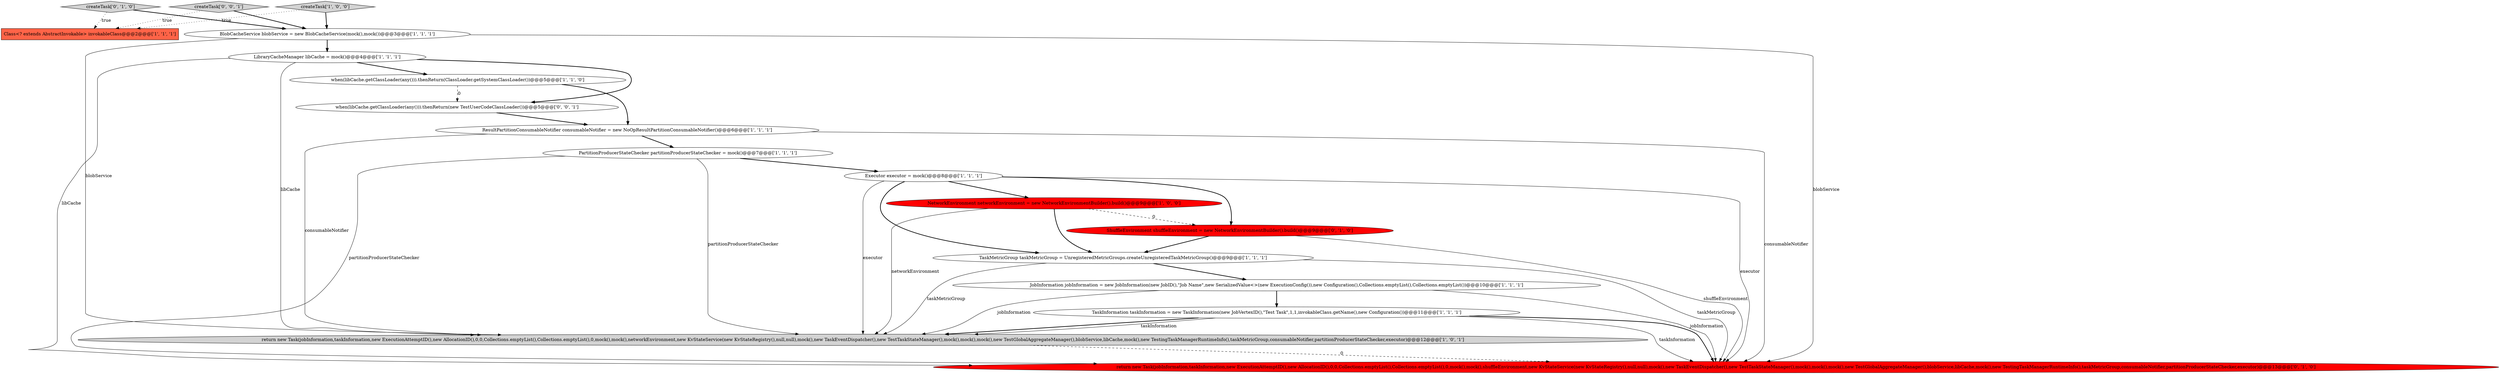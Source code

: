 digraph {
4 [style = filled, label = "JobInformation jobInformation = new JobInformation(new JobID(),\"Job Name\",new SerializedValue<>(new ExecutionConfig()),new Configuration(),Collections.emptyList(),Collections.emptyList())@@@10@@@['1', '1', '1']", fillcolor = white, shape = ellipse image = "AAA0AAABBB1BBB"];
5 [style = filled, label = "LibraryCacheManager libCache = mock()@@@4@@@['1', '1', '1']", fillcolor = white, shape = ellipse image = "AAA0AAABBB1BBB"];
3 [style = filled, label = "TaskInformation taskInformation = new TaskInformation(new JobVertexID(),\"Test Task\",1,1,invokableClass.getName(),new Configuration())@@@11@@@['1', '1', '1']", fillcolor = white, shape = ellipse image = "AAA0AAABBB1BBB"];
1 [style = filled, label = "TaskMetricGroup taskMetricGroup = UnregisteredMetricGroups.createUnregisteredTaskMetricGroup()@@@9@@@['1', '1', '1']", fillcolor = white, shape = ellipse image = "AAA0AAABBB1BBB"];
12 [style = filled, label = "NetworkEnvironment networkEnvironment = new NetworkEnvironmentBuilder().build()@@@9@@@['1', '0', '0']", fillcolor = red, shape = ellipse image = "AAA1AAABBB1BBB"];
8 [style = filled, label = "return new Task(jobInformation,taskInformation,new ExecutionAttemptID(),new AllocationID(),0,0,Collections.emptyList(),Collections.emptyList(),0,mock(),mock(),networkEnvironment,new KvStateService(new KvStateRegistry(),null,null),mock(),new TaskEventDispatcher(),new TestTaskStateManager(),mock(),mock(),mock(),new TestGlobalAggregateManager(),blobService,libCache,mock(),new TestingTaskManagerRuntimeInfo(),taskMetricGroup,consumableNotifier,partitionProducerStateChecker,executor)@@@12@@@['1', '0', '1']", fillcolor = lightgray, shape = ellipse image = "AAA0AAABBB1BBB"];
10 [style = filled, label = "Executor executor = mock()@@@8@@@['1', '1', '1']", fillcolor = white, shape = ellipse image = "AAA0AAABBB1BBB"];
13 [style = filled, label = "createTask['0', '1', '0']", fillcolor = lightgray, shape = diamond image = "AAA0AAABBB2BBB"];
11 [style = filled, label = "createTask['1', '0', '0']", fillcolor = lightgray, shape = diamond image = "AAA0AAABBB1BBB"];
2 [style = filled, label = "PartitionProducerStateChecker partitionProducerStateChecker = mock()@@@7@@@['1', '1', '1']", fillcolor = white, shape = ellipse image = "AAA0AAABBB1BBB"];
7 [style = filled, label = "BlobCacheService blobService = new BlobCacheService(mock(),mock())@@@3@@@['1', '1', '1']", fillcolor = white, shape = ellipse image = "AAA0AAABBB1BBB"];
17 [style = filled, label = "createTask['0', '0', '1']", fillcolor = lightgray, shape = diamond image = "AAA0AAABBB3BBB"];
9 [style = filled, label = "ResultPartitionConsumableNotifier consumableNotifier = new NoOpResultPartitionConsumableNotifier()@@@6@@@['1', '1', '1']", fillcolor = white, shape = ellipse image = "AAA0AAABBB1BBB"];
0 [style = filled, label = "when(libCache.getClassLoader(any())).thenReturn(ClassLoader.getSystemClassLoader())@@@5@@@['1', '1', '0']", fillcolor = white, shape = ellipse image = "AAA0AAABBB1BBB"];
15 [style = filled, label = "return new Task(jobInformation,taskInformation,new ExecutionAttemptID(),new AllocationID(),0,0,Collections.emptyList(),Collections.emptyList(),0,mock(),mock(),shuffleEnvironment,new KvStateService(new KvStateRegistry(),null,null),mock(),new TaskEventDispatcher(),new TestTaskStateManager(),mock(),mock(),mock(),new TestGlobalAggregateManager(),blobService,libCache,mock(),new TestingTaskManagerRuntimeInfo(),taskMetricGroup,consumableNotifier,partitionProducerStateChecker,executor)@@@13@@@['0', '1', '0']", fillcolor = red, shape = ellipse image = "AAA1AAABBB2BBB"];
16 [style = filled, label = "when(libCache.getClassLoader(any())).thenReturn(new TestUserCodeClassLoader())@@@5@@@['0', '0', '1']", fillcolor = white, shape = ellipse image = "AAA0AAABBB3BBB"];
6 [style = filled, label = "Class<? extends AbstractInvokable> invokableClass@@@2@@@['1', '1', '1']", fillcolor = tomato, shape = box image = "AAA0AAABBB1BBB"];
14 [style = filled, label = "ShuffleEnvironment shuffleEnvironment = new NetworkEnvironmentBuilder().build()@@@9@@@['0', '1', '0']", fillcolor = red, shape = ellipse image = "AAA1AAABBB2BBB"];
1->8 [style = solid, label="taskMetricGroup"];
13->6 [style = dotted, label="true"];
4->3 [style = bold, label=""];
1->4 [style = bold, label=""];
0->9 [style = bold, label=""];
10->14 [style = bold, label=""];
9->2 [style = bold, label=""];
17->6 [style = dotted, label="true"];
12->8 [style = solid, label="networkEnvironment"];
5->8 [style = solid, label="libCache"];
8->15 [style = dashed, label="0"];
0->16 [style = dashed, label="0"];
4->8 [style = solid, label="jobInformation"];
3->15 [style = bold, label=""];
2->8 [style = solid, label="partitionProducerStateChecker"];
14->15 [style = solid, label="shuffleEnvironment"];
2->10 [style = bold, label=""];
12->1 [style = bold, label=""];
9->15 [style = solid, label="consumableNotifier"];
14->1 [style = bold, label=""];
10->15 [style = solid, label="executor"];
9->8 [style = solid, label="consumableNotifier"];
5->16 [style = bold, label=""];
17->7 [style = bold, label=""];
10->8 [style = solid, label="executor"];
2->15 [style = solid, label="partitionProducerStateChecker"];
7->5 [style = bold, label=""];
3->15 [style = solid, label="taskInformation"];
12->14 [style = dashed, label="0"];
7->15 [style = solid, label="blobService"];
5->0 [style = bold, label=""];
10->12 [style = bold, label=""];
13->7 [style = bold, label=""];
11->6 [style = dotted, label="true"];
3->8 [style = bold, label=""];
1->15 [style = solid, label="taskMetricGroup"];
7->8 [style = solid, label="blobService"];
4->15 [style = solid, label="jobInformation"];
3->8 [style = solid, label="taskInformation"];
10->1 [style = bold, label=""];
5->15 [style = solid, label="libCache"];
16->9 [style = bold, label=""];
11->7 [style = bold, label=""];
}
